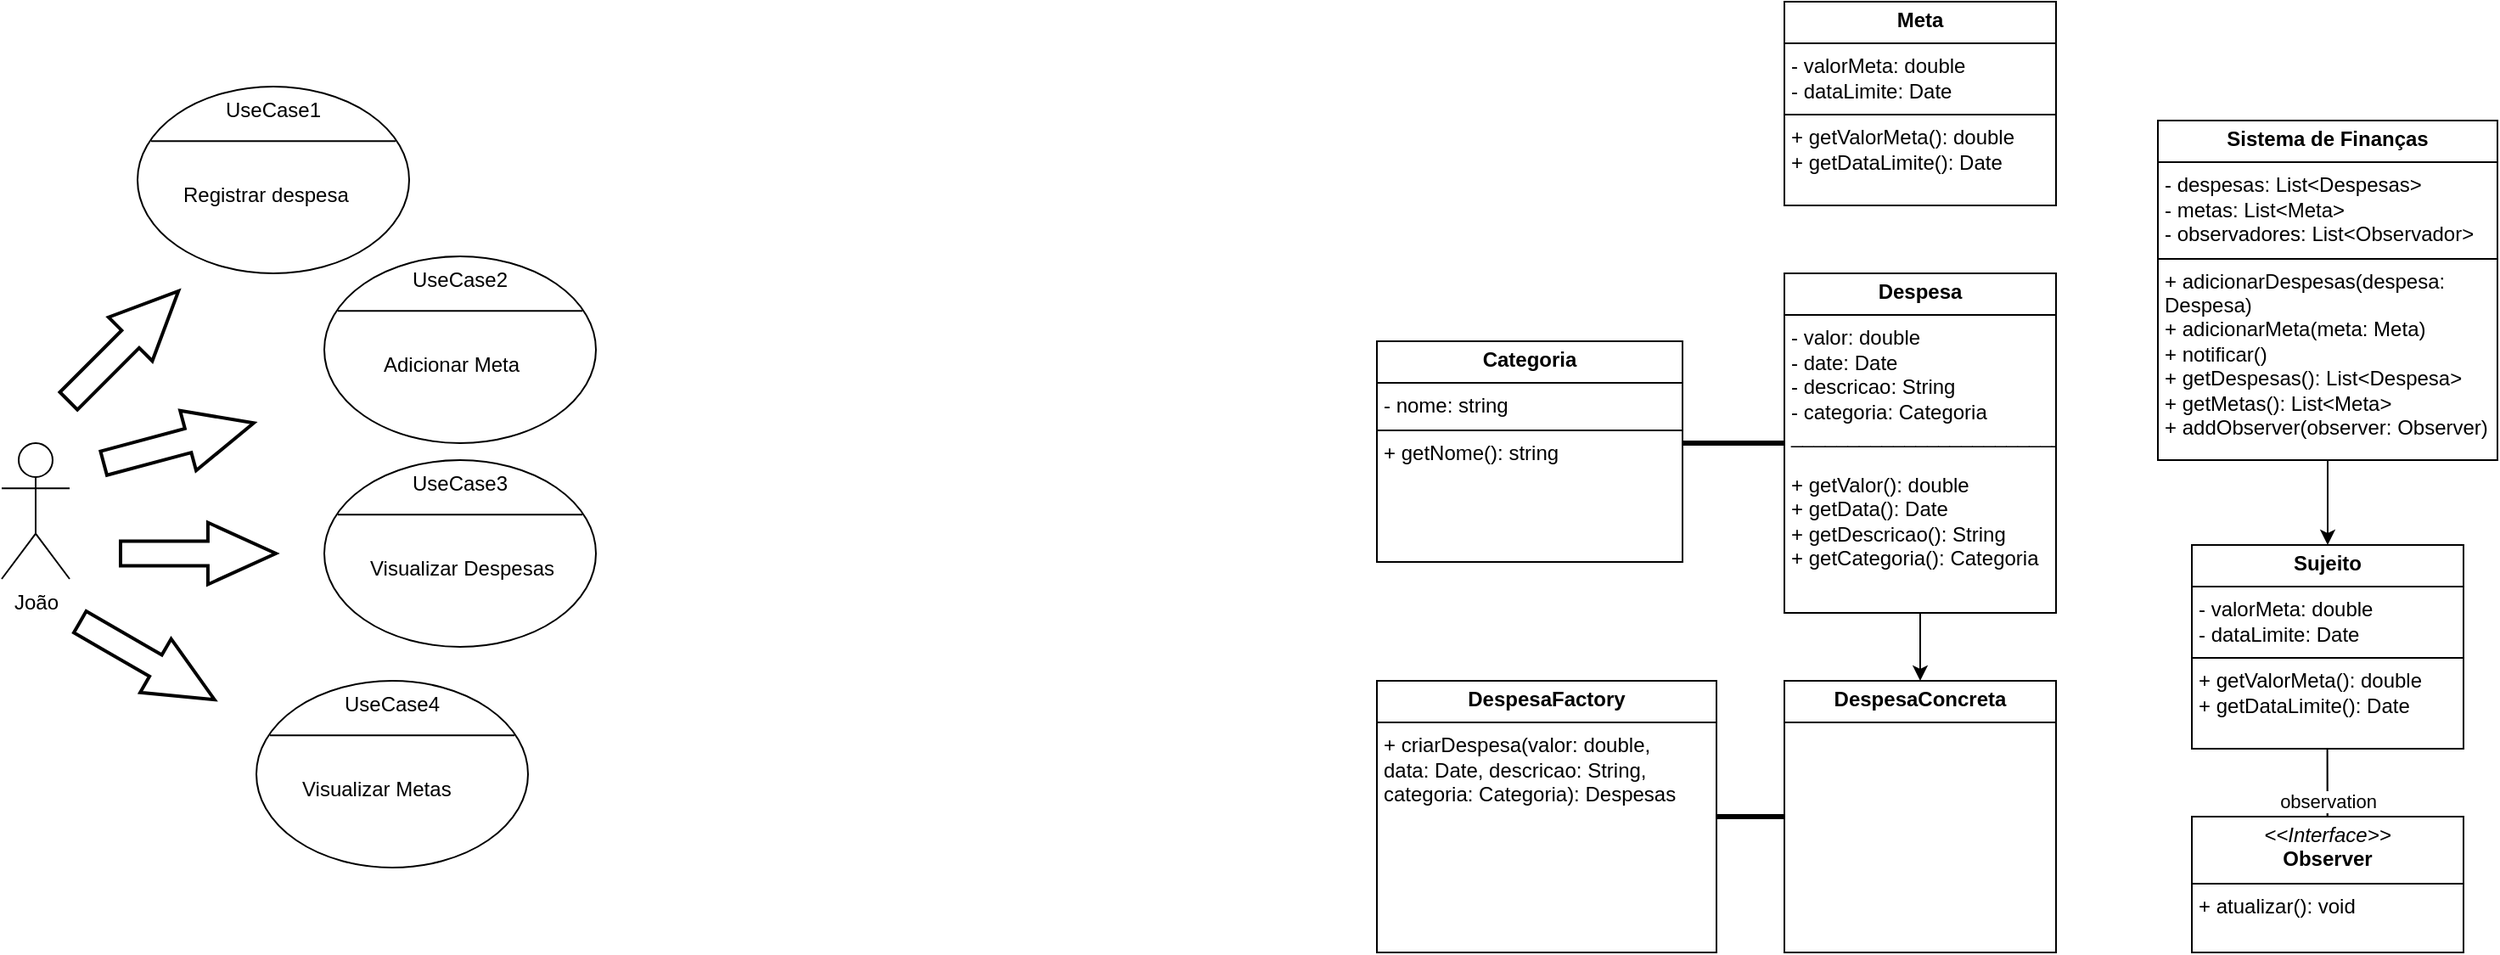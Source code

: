 <mxfile version="24.5.2" type="github">
  <diagram name="Página-1" id="w9V2tbCyvy_jPQGBHvFj">
    <mxGraphModel dx="899" dy="356" grid="1" gridSize="10" guides="1" tooltips="1" connect="1" arrows="1" fold="1" page="1" pageScale="1" pageWidth="827" pageHeight="1169" math="0" shadow="0">
      <root>
        <mxCell id="0" />
        <mxCell id="1" parent="0" />
        <mxCell id="r61PQTojIXypBUC9wddS-17" value="" style="edgeStyle=orthogonalEdgeStyle;rounded=0;orthogonalLoop=1;jettySize=auto;html=1;entryX=0.5;entryY=0;entryDx=0;entryDy=0;" parent="1" source="r61PQTojIXypBUC9wddS-8" target="r61PQTojIXypBUC9wddS-25" edge="1">
          <mxGeometry relative="1" as="geometry">
            <mxPoint x="960" y="550" as="targetPoint" />
          </mxGeometry>
        </mxCell>
        <mxCell id="r61PQTojIXypBUC9wddS-8" value="&lt;p style=&quot;margin:0px;margin-top:4px;text-align:center;&quot;&gt;&lt;b&gt;Despesa&lt;/b&gt;&lt;/p&gt;&lt;hr size=&quot;1&quot; style=&quot;border-style:solid;&quot;&gt;&lt;p style=&quot;margin:0px;margin-left:4px;&quot;&gt;- valor: double&lt;/p&gt;&lt;p style=&quot;margin:0px;margin-left:4px;&quot;&gt;- date: Date&lt;/p&gt;&lt;p style=&quot;margin:0px;margin-left:4px;&quot;&gt;- descricao: String&lt;/p&gt;&lt;p style=&quot;margin:0px;margin-left:4px;&quot;&gt;- categoria: Categoria&lt;/p&gt;&lt;p style=&quot;margin:0px;margin-left:4px;&quot;&gt;________________________&lt;/p&gt;&lt;p style=&quot;margin:0px;margin-left:4px;&quot;&gt;&lt;br&gt;&lt;/p&gt;&lt;p style=&quot;margin: 0px 0px 0px 4px;&quot;&gt;+ getValor(): double&lt;/p&gt;&lt;p style=&quot;margin: 0px 0px 0px 4px;&quot;&gt;+ getData(): Date&lt;/p&gt;&lt;p style=&quot;margin: 0px 0px 0px 4px;&quot;&gt;+ getDescricao(): String&lt;/p&gt;&lt;p style=&quot;margin: 0px 0px 0px 4px;&quot;&gt;+ getCategoria(): Categoria&lt;/p&gt;&lt;p style=&quot;margin:0px;margin-left:4px;&quot;&gt;&lt;br&gt;&lt;/p&gt;" style="verticalAlign=top;align=left;overflow=fill;html=1;whiteSpace=wrap;" parent="1" vertex="1">
          <mxGeometry x="1120" y="280" width="160" height="200" as="geometry" />
        </mxCell>
        <mxCell id="r61PQTojIXypBUC9wddS-9" value="&lt;p style=&quot;margin:0px;margin-top:4px;text-align:center;&quot;&gt;&lt;b&gt;Categoria&lt;/b&gt;&lt;/p&gt;&lt;hr size=&quot;1&quot; style=&quot;border-style:solid;&quot;&gt;&lt;p style=&quot;margin:0px;margin-left:4px;&quot;&gt;- nome: string&lt;/p&gt;&lt;hr size=&quot;1&quot; style=&quot;border-style:solid;&quot;&gt;&lt;p style=&quot;margin:0px;margin-left:4px;&quot;&gt;+ getNome(): string&lt;/p&gt;" style="verticalAlign=top;align=left;overflow=fill;html=1;whiteSpace=wrap;" parent="1" vertex="1">
          <mxGeometry x="880" y="320" width="180" height="130" as="geometry" />
        </mxCell>
        <mxCell id="r61PQTojIXypBUC9wddS-35" value="" style="edgeStyle=orthogonalEdgeStyle;rounded=0;orthogonalLoop=1;jettySize=auto;html=1;" parent="1" source="r61PQTojIXypBUC9wddS-10" target="r61PQTojIXypBUC9wddS-20" edge="1">
          <mxGeometry relative="1" as="geometry" />
        </mxCell>
        <mxCell id="r61PQTojIXypBUC9wddS-10" value="&lt;p style=&quot;margin:0px;margin-top:4px;text-align:center;&quot;&gt;&lt;b&gt;Sistema de Finanças&lt;/b&gt;&lt;/p&gt;&lt;hr size=&quot;1&quot; style=&quot;border-style:solid;&quot;&gt;&lt;p style=&quot;margin:0px;margin-left:4px;&quot;&gt;- despesas: List&amp;lt;Despesas&amp;gt;&lt;/p&gt;&lt;p style=&quot;margin:0px;margin-left:4px;&quot;&gt;- metas: List&amp;lt;Meta&amp;gt;&lt;/p&gt;&lt;p style=&quot;margin:0px;margin-left:4px;&quot;&gt;- observadores: List&amp;lt;Observador&amp;gt;&lt;/p&gt;&lt;hr size=&quot;1&quot; style=&quot;border-style:solid;&quot;&gt;&lt;p style=&quot;margin:0px;margin-left:4px;&quot;&gt;+ adicionarDespesas(despesa: Despesa)&lt;/p&gt;&lt;p style=&quot;margin:0px;margin-left:4px;&quot;&gt;+ adicionarMeta(meta: Meta)&lt;/p&gt;&lt;p style=&quot;margin:0px;margin-left:4px;&quot;&gt;+ notificar()&lt;br&gt;+ getDespesas(): List&amp;lt;Despesa&amp;gt;&lt;/p&gt;&lt;p style=&quot;margin:0px;margin-left:4px;&quot;&gt;+ getMetas(): List&amp;lt;Meta&amp;gt;&lt;/p&gt;&lt;p style=&quot;margin:0px;margin-left:4px;&quot;&gt;+ addObserver(observer: Observer)&lt;/p&gt;" style="verticalAlign=top;align=left;overflow=fill;html=1;whiteSpace=wrap;" parent="1" vertex="1">
          <mxGeometry x="1340" y="190" width="200" height="200" as="geometry" />
        </mxCell>
        <mxCell id="r61PQTojIXypBUC9wddS-12" value="&lt;p style=&quot;margin:0px;margin-top:4px;text-align:center;&quot;&gt;&lt;b&gt;Meta&lt;/b&gt;&lt;/p&gt;&lt;hr size=&quot;1&quot; style=&quot;border-style:solid;&quot;&gt;&lt;p style=&quot;margin:0px;margin-left:4px;&quot;&gt;- valorMeta: double&lt;/p&gt;&lt;p style=&quot;margin:0px;margin-left:4px;&quot;&gt;- dataLimite: Date&lt;/p&gt;&lt;hr size=&quot;1&quot; style=&quot;border-style:solid;&quot;&gt;&lt;p style=&quot;margin:0px;margin-left:4px;&quot;&gt;+ getValorMeta(): double&lt;/p&gt;&lt;p style=&quot;margin:0px;margin-left:4px;&quot;&gt;+ getDataLimite(): Date&lt;/p&gt;" style="verticalAlign=top;align=left;overflow=fill;html=1;whiteSpace=wrap;" parent="1" vertex="1">
          <mxGeometry x="1120" y="120" width="160" height="120" as="geometry" />
        </mxCell>
        <mxCell id="r61PQTojIXypBUC9wddS-13" value="&lt;p style=&quot;margin:0px;margin-top:4px;text-align:center;&quot;&gt;&lt;b&gt;DespesaFactory&lt;/b&gt;&lt;/p&gt;&lt;hr size=&quot;1&quot; style=&quot;border-style:solid;&quot;&gt;&lt;p style=&quot;margin:0px;margin-left:4px;&quot;&gt;+ criarDespesa(&lt;span style=&quot;background-color: initial;&quot;&gt;valor: double,&lt;/span&gt;&lt;/p&gt;&lt;p style=&quot;margin:0px;margin-left:4px;&quot;&gt;data: Date,&amp;nbsp;&lt;span style=&quot;background-color: initial;&quot;&gt;descricao: String,&lt;/span&gt;&lt;/p&gt;&lt;p style=&quot;margin:0px;margin-left:4px;&quot;&gt;categoria: Categoria): Despesas&lt;/p&gt;" style="verticalAlign=top;align=left;overflow=fill;html=1;whiteSpace=wrap;" parent="1" vertex="1">
          <mxGeometry x="880" y="520" width="200" height="160" as="geometry" />
        </mxCell>
        <mxCell id="r61PQTojIXypBUC9wddS-20" value="&lt;p style=&quot;margin:0px;margin-top:4px;text-align:center;&quot;&gt;&lt;b&gt;Sujeito&lt;/b&gt;&lt;/p&gt;&lt;hr size=&quot;1&quot; style=&quot;border-style:solid;&quot;&gt;&lt;p style=&quot;margin:0px;margin-left:4px;&quot;&gt;- valorMeta: double&lt;/p&gt;&lt;p style=&quot;margin:0px;margin-left:4px;&quot;&gt;- dataLimite: Date&lt;/p&gt;&lt;hr size=&quot;1&quot; style=&quot;border-style:solid;&quot;&gt;&lt;p style=&quot;margin:0px;margin-left:4px;&quot;&gt;+ getValorMeta(): double&lt;/p&gt;&lt;p style=&quot;margin:0px;margin-left:4px;&quot;&gt;+ getDataLimite(): Date&lt;/p&gt;" style="verticalAlign=top;align=left;overflow=fill;html=1;whiteSpace=wrap;" parent="1" vertex="1">
          <mxGeometry x="1360" y="440" width="160" height="120" as="geometry" />
        </mxCell>
        <mxCell id="r61PQTojIXypBUC9wddS-23" value="&lt;p style=&quot;margin:0px;margin-top:4px;text-align:center;&quot;&gt;&lt;i&gt;&amp;lt;&amp;lt;Interface&amp;gt;&amp;gt;&lt;/i&gt;&lt;br&gt;&lt;b&gt;Observer&lt;/b&gt;&lt;/p&gt;&lt;hr size=&quot;1&quot; style=&quot;border-style:solid;&quot;&gt;&lt;p style=&quot;margin:0px;margin-left:4px;&quot;&gt;+ atualizar(): void&lt;br&gt;&lt;/p&gt;" style="verticalAlign=top;align=left;overflow=fill;html=1;whiteSpace=wrap;" parent="1" vertex="1">
          <mxGeometry x="1360" y="600" width="160" height="80" as="geometry" />
        </mxCell>
        <mxCell id="r61PQTojIXypBUC9wddS-24" value="observation" style="endArrow=none;html=1;endSize=12;startArrow=none;startSize=14;startFill=0;edgeStyle=orthogonalEdgeStyle;align=center;verticalAlign=bottom;endFill=0;rounded=0;exitX=0.5;exitY=1;exitDx=0;exitDy=0;" parent="1" edge="1">
          <mxGeometry x="1" relative="1" as="geometry">
            <mxPoint x="1439.81" y="599.98" as="sourcePoint" />
            <mxPoint x="1439.95" y="599.98" as="targetPoint" />
            <Array as="points">
              <mxPoint x="1439.81" y="559.98" />
              <mxPoint x="1439.81" y="559.98" />
            </Array>
            <mxPoint as="offset" />
          </mxGeometry>
        </mxCell>
        <mxCell id="r61PQTojIXypBUC9wddS-25" value="&lt;p style=&quot;margin:0px;margin-top:4px;text-align:center;&quot;&gt;&lt;b&gt;DespesaConcreta&lt;/b&gt;&lt;/p&gt;&lt;hr size=&quot;1&quot; style=&quot;border-style:solid;&quot;&gt;&lt;p style=&quot;margin:0px;margin-left:4px;&quot;&gt;&lt;br&gt;&lt;/p&gt;&lt;p style=&quot;margin:0px;margin-left:4px;&quot;&gt;&lt;br&gt;&lt;/p&gt;" style="verticalAlign=top;align=left;overflow=fill;html=1;whiteSpace=wrap;" parent="1" vertex="1">
          <mxGeometry x="1120" y="520" width="160" height="160" as="geometry" />
        </mxCell>
        <mxCell id="r61PQTojIXypBUC9wddS-31" value="" style="endArrow=none;startArrow=none;endFill=0;startFill=0;endSize=8;html=1;verticalAlign=bottom;labelBackgroundColor=none;strokeWidth=3;rounded=0;" parent="1" edge="1">
          <mxGeometry width="160" relative="1" as="geometry">
            <mxPoint x="1080" y="600" as="sourcePoint" />
            <mxPoint x="1120" y="600" as="targetPoint" />
            <Array as="points" />
          </mxGeometry>
        </mxCell>
        <mxCell id="r61PQTojIXypBUC9wddS-33" value="" style="endArrow=none;startArrow=none;endFill=0;startFill=0;endSize=8;html=1;verticalAlign=bottom;labelBackgroundColor=none;strokeWidth=3;rounded=0;entryX=0;entryY=0.5;entryDx=0;entryDy=0;" parent="1" target="r61PQTojIXypBUC9wddS-8" edge="1">
          <mxGeometry width="160" relative="1" as="geometry">
            <mxPoint x="1060" y="380" as="sourcePoint" />
            <mxPoint x="1100" y="384.41" as="targetPoint" />
            <Array as="points" />
          </mxGeometry>
        </mxCell>
        <mxCell id="r61PQTojIXypBUC9wddS-36" value="João" style="shape=umlActor;verticalLabelPosition=bottom;verticalAlign=top;html=1;" parent="1" vertex="1">
          <mxGeometry x="70" y="380" width="40" height="80" as="geometry" />
        </mxCell>
        <mxCell id="r61PQTojIXypBUC9wddS-37" value="" style="shape=ellipse;container=1;horizontal=1;horizontalStack=0;resizeParent=1;resizeParentMax=0;resizeLast=0;html=1;dashed=0;collapsible=0;" parent="1" vertex="1">
          <mxGeometry x="260" y="270" width="160" height="110" as="geometry" />
        </mxCell>
        <mxCell id="r61PQTojIXypBUC9wddS-38" value="UseCase2" style="html=1;strokeColor=none;fillColor=none;align=center;verticalAlign=middle;rotatable=0;whiteSpace=wrap;" parent="r61PQTojIXypBUC9wddS-37" vertex="1">
          <mxGeometry width="160" height="27.5" as="geometry" />
        </mxCell>
        <mxCell id="r61PQTojIXypBUC9wddS-39" value="" style="line;strokeWidth=1;fillColor=none;rotatable=0;labelPosition=right;points=[];portConstraint=eastwest;dashed=0;resizeWidth=1;" parent="r61PQTojIXypBUC9wddS-37" vertex="1">
          <mxGeometry x="8" y="27.5" width="144" height="9.167" as="geometry" />
        </mxCell>
        <mxCell id="r61PQTojIXypBUC9wddS-41" value="Adicionar Meta" style="text;html=1;align=left;verticalAlign=middle;rotatable=0;spacingLeft=25;fillColor=none;strokeColor=none;whiteSpace=wrap;" parent="r61PQTojIXypBUC9wddS-37" vertex="1">
          <mxGeometry x="8" y="27.5" width="160" height="72.5" as="geometry" />
        </mxCell>
        <mxCell id="r61PQTojIXypBUC9wddS-53" value="" style="shape=ellipse;container=1;horizontal=1;horizontalStack=0;resizeParent=1;resizeParentMax=0;resizeLast=0;html=1;dashed=0;collapsible=0;" parent="1" vertex="1">
          <mxGeometry x="260" y="390" width="160" height="110" as="geometry" />
        </mxCell>
        <mxCell id="r61PQTojIXypBUC9wddS-54" value="UseCase3" style="html=1;strokeColor=none;fillColor=none;align=center;verticalAlign=middle;rotatable=0;whiteSpace=wrap;" parent="r61PQTojIXypBUC9wddS-53" vertex="1">
          <mxGeometry width="160" height="27.5" as="geometry" />
        </mxCell>
        <mxCell id="r61PQTojIXypBUC9wddS-55" value="" style="line;strokeWidth=1;fillColor=none;rotatable=0;labelPosition=right;points=[];portConstraint=eastwest;dashed=0;resizeWidth=1;" parent="r61PQTojIXypBUC9wddS-53" vertex="1">
          <mxGeometry x="8" y="27.5" width="144" height="9.167" as="geometry" />
        </mxCell>
        <mxCell id="r61PQTojIXypBUC9wddS-56" value="Visualizar Despesas" style="text;html=1;align=left;verticalAlign=middle;rotatable=0;spacingLeft=25;fillColor=none;strokeColor=none;whiteSpace=wrap;" parent="r61PQTojIXypBUC9wddS-53" vertex="1">
          <mxGeometry y="27.5" width="160" height="72.5" as="geometry" />
        </mxCell>
        <mxCell id="r61PQTojIXypBUC9wddS-58" value="" style="shape=ellipse;container=1;horizontal=1;horizontalStack=0;resizeParent=1;resizeParentMax=0;resizeLast=0;html=1;dashed=0;collapsible=0;" parent="1" vertex="1">
          <mxGeometry x="220" y="520" width="160" height="110" as="geometry" />
        </mxCell>
        <mxCell id="r61PQTojIXypBUC9wddS-59" value="UseCase4" style="html=1;strokeColor=none;fillColor=none;align=center;verticalAlign=middle;rotatable=0;whiteSpace=wrap;" parent="r61PQTojIXypBUC9wddS-58" vertex="1">
          <mxGeometry width="160" height="27.5" as="geometry" />
        </mxCell>
        <mxCell id="r61PQTojIXypBUC9wddS-60" value="" style="line;strokeWidth=1;fillColor=none;rotatable=0;labelPosition=right;points=[];portConstraint=eastwest;dashed=0;resizeWidth=1;" parent="r61PQTojIXypBUC9wddS-58" vertex="1">
          <mxGeometry x="8" y="27.5" width="144" height="9.167" as="geometry" />
        </mxCell>
        <mxCell id="r61PQTojIXypBUC9wddS-61" value="Visualizar Metas" style="text;html=1;align=left;verticalAlign=middle;rotatable=0;spacingLeft=25;fillColor=none;strokeColor=none;whiteSpace=wrap;" parent="r61PQTojIXypBUC9wddS-58" vertex="1">
          <mxGeometry y="27.5" width="160" height="72.5" as="geometry" />
        </mxCell>
        <mxCell id="r61PQTojIXypBUC9wddS-62" value="" style="shape=ellipse;container=1;horizontal=1;horizontalStack=0;resizeParent=1;resizeParentMax=0;resizeLast=0;html=1;dashed=0;collapsible=0;" parent="1" vertex="1">
          <mxGeometry x="150" y="170" width="160" height="110" as="geometry" />
        </mxCell>
        <mxCell id="r61PQTojIXypBUC9wddS-63" value="UseCase1" style="html=1;strokeColor=none;fillColor=none;align=center;verticalAlign=middle;rotatable=0;whiteSpace=wrap;" parent="r61PQTojIXypBUC9wddS-62" vertex="1">
          <mxGeometry width="160" height="27.5" as="geometry" />
        </mxCell>
        <mxCell id="r61PQTojIXypBUC9wddS-64" value="" style="line;strokeWidth=1;fillColor=none;rotatable=0;labelPosition=right;points=[];portConstraint=eastwest;dashed=0;resizeWidth=1;" parent="r61PQTojIXypBUC9wddS-62" vertex="1">
          <mxGeometry x="8" y="27.5" width="144" height="9.167" as="geometry" />
        </mxCell>
        <mxCell id="r61PQTojIXypBUC9wddS-65" value="Registrar despesa" style="text;html=1;align=left;verticalAlign=middle;rotatable=0;spacingLeft=25;fillColor=none;strokeColor=none;whiteSpace=wrap;" parent="r61PQTojIXypBUC9wddS-62" vertex="1">
          <mxGeometry y="27.5" width="160" height="72.5" as="geometry" />
        </mxCell>
        <mxCell id="r61PQTojIXypBUC9wddS-67" value="" style="verticalLabelPosition=bottom;verticalAlign=top;html=1;strokeWidth=2;shape=mxgraph.arrows2.arrow;dy=0.6;dx=40;notch=0;rotation=-45;" parent="1" vertex="1">
          <mxGeometry x="96.04" y="304.57" width="91.46" height="36.46" as="geometry" />
        </mxCell>
        <mxCell id="r61PQTojIXypBUC9wddS-71" value="" style="verticalLabelPosition=bottom;verticalAlign=top;html=1;strokeWidth=2;shape=mxgraph.arrows2.arrow;dy=0.6;dx=40;notch=0;rotation=-15;" parent="1" vertex="1">
          <mxGeometry x="128.54" y="361.77" width="91.46" height="36.46" as="geometry" />
        </mxCell>
        <mxCell id="r61PQTojIXypBUC9wddS-72" value="" style="verticalLabelPosition=bottom;verticalAlign=top;html=1;strokeWidth=2;shape=mxgraph.arrows2.arrow;dy=0.6;dx=40;notch=0;rotation=0;" parent="1" vertex="1">
          <mxGeometry x="140" y="426.77" width="91.46" height="36.46" as="geometry" />
        </mxCell>
        <mxCell id="r61PQTojIXypBUC9wddS-73" value="" style="verticalLabelPosition=bottom;verticalAlign=top;html=1;strokeWidth=2;shape=mxgraph.arrows2.arrow;dy=0.6;dx=40;notch=0;rotation=30;" parent="1" vertex="1">
          <mxGeometry x="110" y="490.0" width="91.46" height="36.46" as="geometry" />
        </mxCell>
      </root>
    </mxGraphModel>
  </diagram>
</mxfile>
